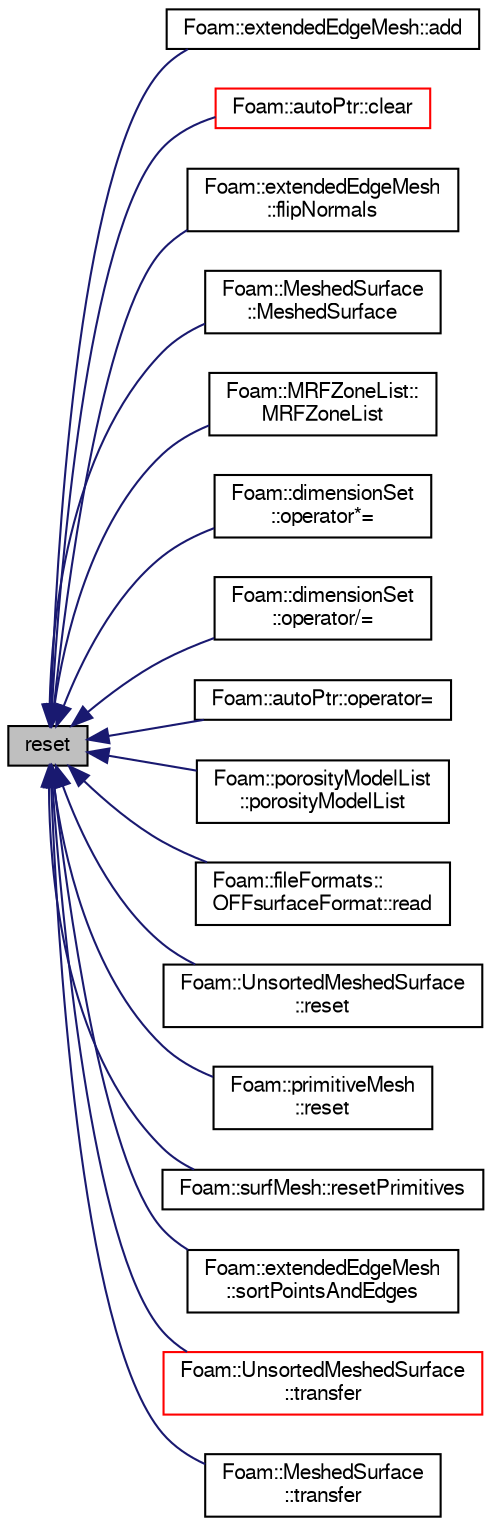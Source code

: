 digraph "reset"
{
  bgcolor="transparent";
  edge [fontname="FreeSans",fontsize="10",labelfontname="FreeSans",labelfontsize="10"];
  node [fontname="FreeSans",fontsize="10",shape=record];
  rankdir="LR";
  Node1 [label="reset",height=0.2,width=0.4,color="black", fillcolor="grey75", style="filled" fontcolor="black"];
  Node1 -> Node2 [dir="back",color="midnightblue",fontsize="10",style="solid",fontname="FreeSans"];
  Node2 [label="Foam::extendedEdgeMesh::add",height=0.2,width=0.4,color="black",URL="$a00678.html#af07e0aa40a7a71b92a74dd6b77a44ad3",tooltip="Add extendedEdgeMesh. No filtering of duplicates. "];
  Node1 -> Node3 [dir="back",color="midnightblue",fontsize="10",style="solid",fontname="FreeSans"];
  Node3 [label="Foam::autoPtr::clear",height=0.2,width=0.4,color="red",URL="$a00077.html#ac8bb3912a3ce86b15842e79d0b421204",tooltip="Delete object (if the pointer is valid) and set pointer to NULL. "];
  Node1 -> Node4 [dir="back",color="midnightblue",fontsize="10",style="solid",fontname="FreeSans"];
  Node4 [label="Foam::extendedEdgeMesh\l::flipNormals",height=0.2,width=0.4,color="black",URL="$a00678.html#ace7a4ec5b5de12179b1d4194ea408066",tooltip="Flip normals. All concave become convex, all internal external. "];
  Node1 -> Node5 [dir="back",color="midnightblue",fontsize="10",style="solid",fontname="FreeSans"];
  Node5 [label="Foam::MeshedSurface\l::MeshedSurface",height=0.2,width=0.4,color="black",URL="$a01422.html#a50de599e4f1bd3206350eb91d2f8f8c1",tooltip="Construct by transferring components (points, faces, zones). "];
  Node1 -> Node6 [dir="back",color="midnightblue",fontsize="10",style="solid",fontname="FreeSans"];
  Node6 [label="Foam::MRFZoneList::\lMRFZoneList",height=0.2,width=0.4,color="black",URL="$a01497.html#ac1c587275afdefdcd350d0cd726475eb",tooltip="Constructor. "];
  Node1 -> Node7 [dir="back",color="midnightblue",fontsize="10",style="solid",fontname="FreeSans"];
  Node7 [label="Foam::dimensionSet\l::operator*=",height=0.2,width=0.4,color="black",URL="$a00513.html#ad60b47b9923ecb97be1d5391dff134d6"];
  Node1 -> Node8 [dir="back",color="midnightblue",fontsize="10",style="solid",fontname="FreeSans"];
  Node8 [label="Foam::dimensionSet\l::operator/=",height=0.2,width=0.4,color="black",URL="$a00513.html#a809dc2b4f8386b6dc932b44c3a20e628"];
  Node1 -> Node9 [dir="back",color="midnightblue",fontsize="10",style="solid",fontname="FreeSans"];
  Node9 [label="Foam::autoPtr::operator=",height=0.2,width=0.4,color="black",URL="$a00077.html#a7b7c1e08d578018c8a2c779ce54356be",tooltip="Take over the object pointer from parameter. "];
  Node1 -> Node10 [dir="back",color="midnightblue",fontsize="10",style="solid",fontname="FreeSans"];
  Node10 [label="Foam::porosityModelList\l::porosityModelList",height=0.2,width=0.4,color="black",URL="$a01884.html#a11377494b1ad861a9e21a3daec8d44a4",tooltip="Constructor. "];
  Node1 -> Node11 [dir="back",color="midnightblue",fontsize="10",style="solid",fontname="FreeSans"];
  Node11 [label="Foam::fileFormats::\lOFFsurfaceFormat::read",height=0.2,width=0.4,color="black",URL="$a01651.html#a464ebd67acbdff0014d4dae69e3ec4be",tooltip="Read from file. "];
  Node1 -> Node12 [dir="back",color="midnightblue",fontsize="10",style="solid",fontname="FreeSans"];
  Node12 [label="Foam::UnsortedMeshedSurface\l::reset",height=0.2,width=0.4,color="black",URL="$a02685.html#a647d7ea5042b93e16179dd2d4079447d",tooltip="Transfer components (points, faces, zone ids). "];
  Node1 -> Node13 [dir="back",color="midnightblue",fontsize="10",style="solid",fontname="FreeSans"];
  Node13 [label="Foam::primitiveMesh\l::reset",height=0.2,width=0.4,color="black",URL="$a01911.html#a04c67765e3456d7e4791dc5e311c0e29",tooltip="Reset this primitiveMesh given the primitive array sizes and cells. "];
  Node1 -> Node14 [dir="back",color="midnightblue",fontsize="10",style="solid",fontname="FreeSans"];
  Node14 [label="Foam::surfMesh::resetPrimitives",height=0.2,width=0.4,color="black",URL="$a02436.html#a69d99407efb36c53fe7e84981a4828df",tooltip="Reset mesh primitive data. "];
  Node1 -> Node15 [dir="back",color="midnightblue",fontsize="10",style="solid",fontname="FreeSans"];
  Node15 [label="Foam::extendedEdgeMesh\l::sortPointsAndEdges",height=0.2,width=0.4,color="black",URL="$a00678.html#a35042787bb1f37f3e2695d3b48e313b0"];
  Node1 -> Node16 [dir="back",color="midnightblue",fontsize="10",style="solid",fontname="FreeSans"];
  Node16 [label="Foam::UnsortedMeshedSurface\l::transfer",height=0.2,width=0.4,color="red",URL="$a02685.html#a6df38f92358a4c8ec775d27efb154326",tooltip="Transfer the contents of the argument and annul the argument. "];
  Node1 -> Node17 [dir="back",color="midnightblue",fontsize="10",style="solid",fontname="FreeSans"];
  Node17 [label="Foam::MeshedSurface\l::transfer",height=0.2,width=0.4,color="black",URL="$a01422.html#a7840b609cb34e6f39858cf3e86324263",tooltip="Transfer the contents of the argument and annul the argument. "];
}
